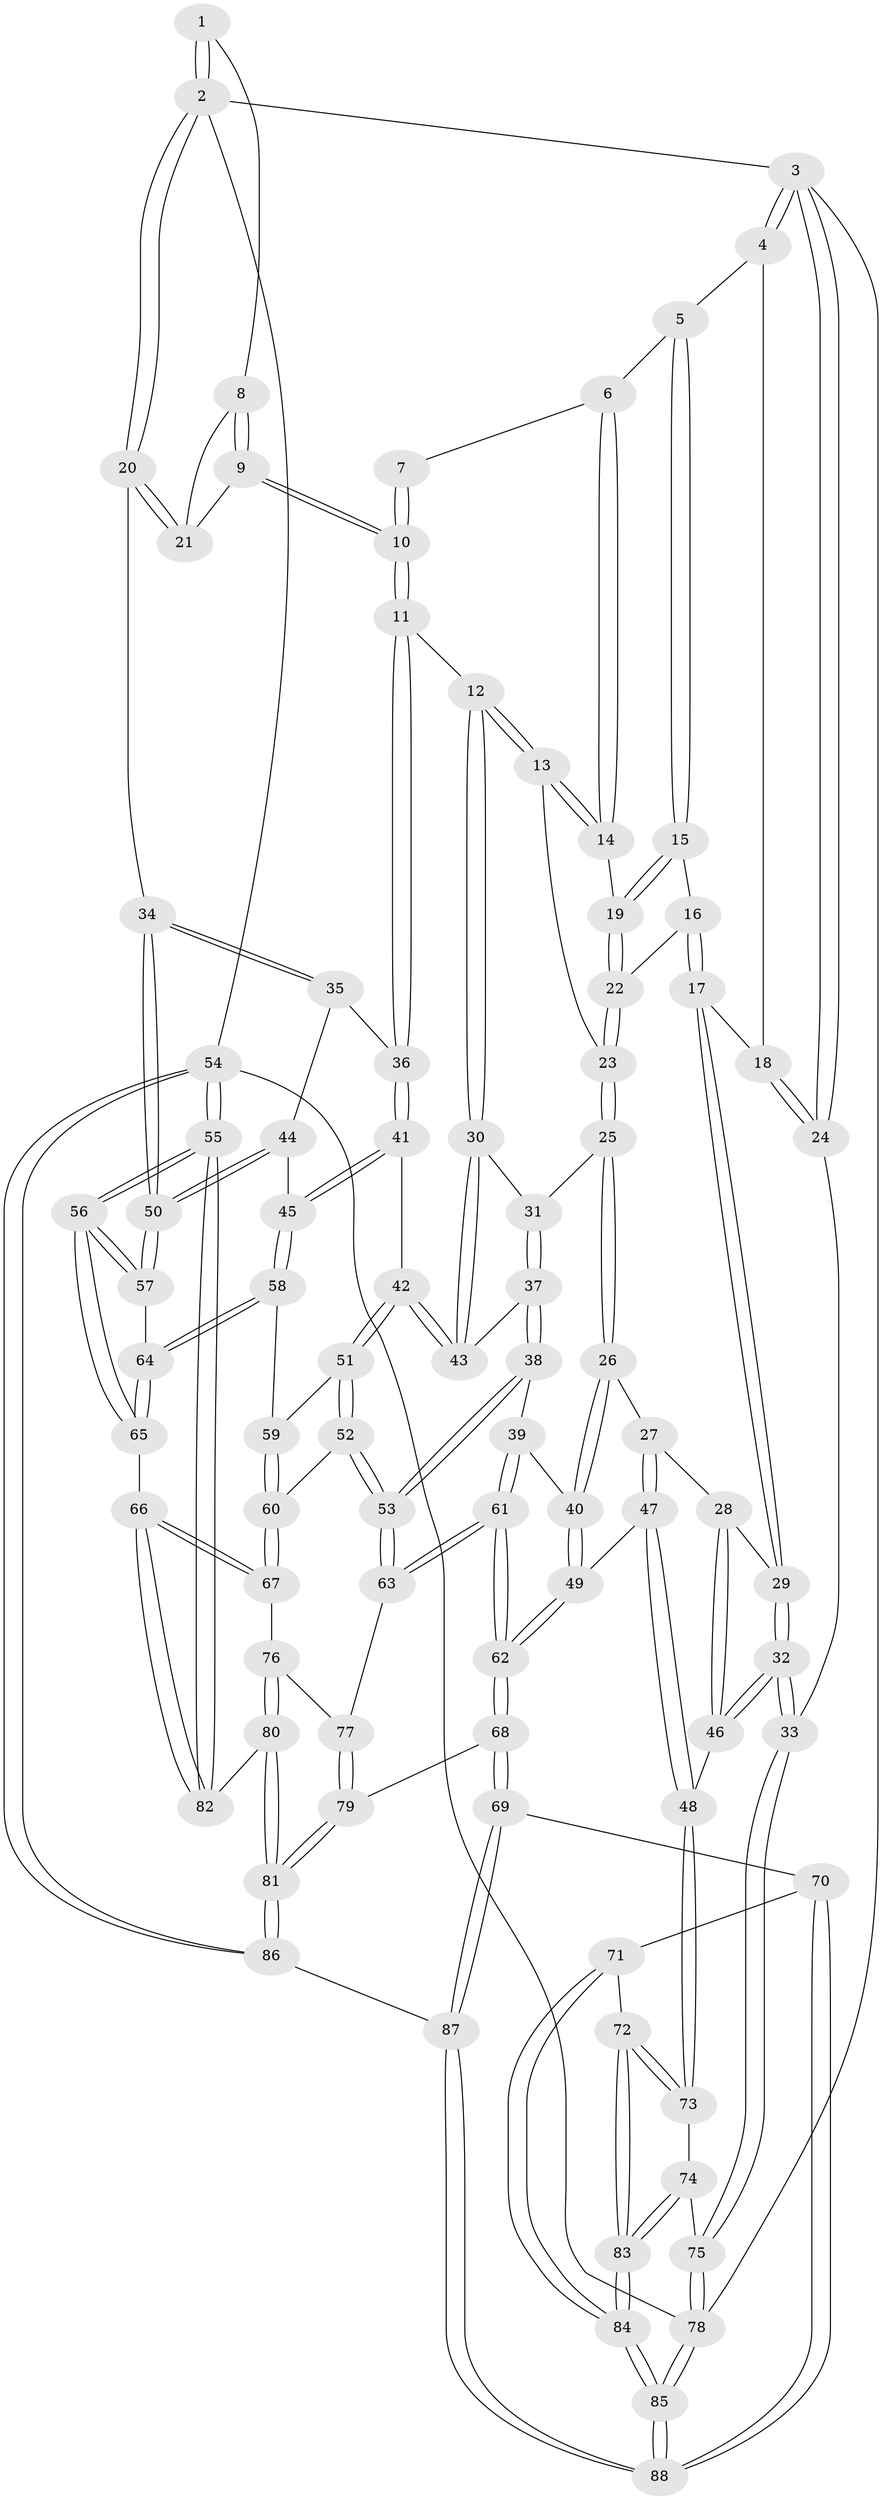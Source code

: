 // Generated by graph-tools (version 1.1) at 2025/03/03/09/25 03:03:22]
// undirected, 88 vertices, 217 edges
graph export_dot {
graph [start="1"]
  node [color=gray90,style=filled];
  1 [pos="+0.8980088172985854+0"];
  2 [pos="+1+0"];
  3 [pos="+0+0"];
  4 [pos="+0.06547473552153599+0"];
  5 [pos="+0.27077725273642955+0"];
  6 [pos="+0.5016630354068328+0"];
  7 [pos="+0.5119994227413635+0"];
  8 [pos="+0.8052795209725997+0.0003589372408119935"];
  9 [pos="+0.7375137117983885+0.1859952914130823"];
  10 [pos="+0.729744330284651+0.1942251397771323"];
  11 [pos="+0.7256054973548287+0.20268549088991175"];
  12 [pos="+0.6833200054661093+0.21719090993905557"];
  13 [pos="+0.6223506475654316+0.19076982616262053"];
  14 [pos="+0.5067736482466851+0.04008518961807877"];
  15 [pos="+0.2686577138981016+0"];
  16 [pos="+0.16701861660444534+0.11267607947865449"];
  17 [pos="+0.11281854196614348+0.1712697413810374"];
  18 [pos="+0.028926540124112676+0.16198153733072507"];
  19 [pos="+0.3990727292360326+0.16596903983692704"];
  20 [pos="+1+0.08123614282729288"];
  21 [pos="+0.9838960066168189+0.1278790412271669"];
  22 [pos="+0.39440913668183536+0.19276142248283165"];
  23 [pos="+0.39525780666378113+0.19478599674941507"];
  24 [pos="+0+0.15371799205712944"];
  25 [pos="+0.3811303477092343+0.27920501192773206"];
  26 [pos="+0.32608558154251016+0.3487344759045952"];
  27 [pos="+0.1882001476714125+0.31859110151049636"];
  28 [pos="+0.168290396099759+0.3095430368525987"];
  29 [pos="+0.12960388712848217+0.22005343757305904"];
  30 [pos="+0.6577337975641707+0.25472096174682646"];
  31 [pos="+0.43123179051350835+0.29735453301590875"];
  32 [pos="+0+0.4827963156812515"];
  33 [pos="+0+0.49628153943873576"];
  34 [pos="+1+0.19788382553078512"];
  35 [pos="+0.884001396328546+0.32209966425380865"];
  36 [pos="+0.7701449281426302+0.2551696453002577"];
  37 [pos="+0.5828345509142512+0.41069144336023994"];
  38 [pos="+0.5522861085746263+0.4526001562729079"];
  39 [pos="+0.4142553430851608+0.49066337342076427"];
  40 [pos="+0.35967081002430634+0.46292971748338935"];
  41 [pos="+0.7572519984673497+0.4715525074866874"];
  42 [pos="+0.7302882629218093+0.4793021375334435"];
  43 [pos="+0.5831614366682846+0.41046276588518704"];
  44 [pos="+0.9011856407482236+0.44038330699734496"];
  45 [pos="+0.8563015201416471+0.5104987715593707"];
  46 [pos="+0.09280020659535308+0.3953741301821055"];
  47 [pos="+0.20615780110619902+0.568842042659632"];
  48 [pos="+0.18902407338189672+0.577435737153312"];
  49 [pos="+0.2322233085007669+0.5621034372454928"];
  50 [pos="+1+0.4609577256100674"];
  51 [pos="+0.7003639862432676+0.5466588528660079"];
  52 [pos="+0.6195880593022012+0.6244448008929661"];
  53 [pos="+0.6190686061989769+0.6245577358638293"];
  54 [pos="+1+1"];
  55 [pos="+1+0.8051743630451796"];
  56 [pos="+1+0.7612849518240977"];
  57 [pos="+1+0.535099067667108"];
  58 [pos="+0.8695628804651169+0.5666540189902992"];
  59 [pos="+0.7604059781411722+0.5854809530818312"];
  60 [pos="+0.7144511678419422+0.6504598785242401"];
  61 [pos="+0.4543314717247114+0.7065012229103296"];
  62 [pos="+0.43493475240063656+0.7414318438111362"];
  63 [pos="+0.6183852678115168+0.6254384510120836"];
  64 [pos="+0.8723607157481992+0.5719361816544677"];
  65 [pos="+0.8709054738490607+0.7069148864813042"];
  66 [pos="+0.8525715286397573+0.7236834983994331"];
  67 [pos="+0.8015913629749526+0.7096246374097723"];
  68 [pos="+0.4295321363780979+0.765964100836761"];
  69 [pos="+0.39988884442372813+0.803934417924817"];
  70 [pos="+0.3374348991268342+0.8326589266628904"];
  71 [pos="+0.24965634748744697+0.799188933617386"];
  72 [pos="+0.21718666968397995+0.7763757179251386"];
  73 [pos="+0.1289195048589915+0.6405555483035688"];
  74 [pos="+0.014728483752587146+0.641800108203891"];
  75 [pos="+0+0.5864424369963152"];
  76 [pos="+0.6923658773250799+0.7471056030495358"];
  77 [pos="+0.6572502417865533+0.7459429419838043"];
  78 [pos="+0+1"];
  79 [pos="+0.6206886754321986+0.8259905567130217"];
  80 [pos="+0.7940213831949419+0.9407980155967084"];
  81 [pos="+0.754506353180278+1"];
  82 [pos="+0.8126888758118528+0.911970311233578"];
  83 [pos="+0.061227594662958545+0.8666843147357909"];
  84 [pos="+0+1"];
  85 [pos="+0+1"];
  86 [pos="+0.7328562060438664+1"];
  87 [pos="+0.665403754301224+1"];
  88 [pos="+0.22495787499923978+1"];
  1 -- 2;
  1 -- 2;
  1 -- 8;
  2 -- 3;
  2 -- 20;
  2 -- 20;
  2 -- 54;
  3 -- 4;
  3 -- 4;
  3 -- 24;
  3 -- 24;
  3 -- 78;
  4 -- 5;
  4 -- 18;
  5 -- 6;
  5 -- 15;
  5 -- 15;
  6 -- 7;
  6 -- 14;
  6 -- 14;
  7 -- 10;
  7 -- 10;
  8 -- 9;
  8 -- 9;
  8 -- 21;
  9 -- 10;
  9 -- 10;
  9 -- 21;
  10 -- 11;
  10 -- 11;
  11 -- 12;
  11 -- 36;
  11 -- 36;
  12 -- 13;
  12 -- 13;
  12 -- 30;
  12 -- 30;
  13 -- 14;
  13 -- 14;
  13 -- 23;
  14 -- 19;
  15 -- 16;
  15 -- 19;
  15 -- 19;
  16 -- 17;
  16 -- 17;
  16 -- 22;
  17 -- 18;
  17 -- 29;
  17 -- 29;
  18 -- 24;
  18 -- 24;
  19 -- 22;
  19 -- 22;
  20 -- 21;
  20 -- 21;
  20 -- 34;
  22 -- 23;
  22 -- 23;
  23 -- 25;
  23 -- 25;
  24 -- 33;
  25 -- 26;
  25 -- 26;
  25 -- 31;
  26 -- 27;
  26 -- 40;
  26 -- 40;
  27 -- 28;
  27 -- 47;
  27 -- 47;
  28 -- 29;
  28 -- 46;
  28 -- 46;
  29 -- 32;
  29 -- 32;
  30 -- 31;
  30 -- 43;
  30 -- 43;
  31 -- 37;
  31 -- 37;
  32 -- 33;
  32 -- 33;
  32 -- 46;
  32 -- 46;
  33 -- 75;
  33 -- 75;
  34 -- 35;
  34 -- 35;
  34 -- 50;
  34 -- 50;
  35 -- 36;
  35 -- 44;
  36 -- 41;
  36 -- 41;
  37 -- 38;
  37 -- 38;
  37 -- 43;
  38 -- 39;
  38 -- 53;
  38 -- 53;
  39 -- 40;
  39 -- 61;
  39 -- 61;
  40 -- 49;
  40 -- 49;
  41 -- 42;
  41 -- 45;
  41 -- 45;
  42 -- 43;
  42 -- 43;
  42 -- 51;
  42 -- 51;
  44 -- 45;
  44 -- 50;
  44 -- 50;
  45 -- 58;
  45 -- 58;
  46 -- 48;
  47 -- 48;
  47 -- 48;
  47 -- 49;
  48 -- 73;
  48 -- 73;
  49 -- 62;
  49 -- 62;
  50 -- 57;
  50 -- 57;
  51 -- 52;
  51 -- 52;
  51 -- 59;
  52 -- 53;
  52 -- 53;
  52 -- 60;
  53 -- 63;
  53 -- 63;
  54 -- 55;
  54 -- 55;
  54 -- 86;
  54 -- 86;
  54 -- 78;
  55 -- 56;
  55 -- 56;
  55 -- 82;
  55 -- 82;
  56 -- 57;
  56 -- 57;
  56 -- 65;
  56 -- 65;
  57 -- 64;
  58 -- 59;
  58 -- 64;
  58 -- 64;
  59 -- 60;
  59 -- 60;
  60 -- 67;
  60 -- 67;
  61 -- 62;
  61 -- 62;
  61 -- 63;
  61 -- 63;
  62 -- 68;
  62 -- 68;
  63 -- 77;
  64 -- 65;
  64 -- 65;
  65 -- 66;
  66 -- 67;
  66 -- 67;
  66 -- 82;
  66 -- 82;
  67 -- 76;
  68 -- 69;
  68 -- 69;
  68 -- 79;
  69 -- 70;
  69 -- 87;
  69 -- 87;
  70 -- 71;
  70 -- 88;
  70 -- 88;
  71 -- 72;
  71 -- 84;
  71 -- 84;
  72 -- 73;
  72 -- 73;
  72 -- 83;
  72 -- 83;
  73 -- 74;
  74 -- 75;
  74 -- 83;
  74 -- 83;
  75 -- 78;
  75 -- 78;
  76 -- 77;
  76 -- 80;
  76 -- 80;
  77 -- 79;
  77 -- 79;
  78 -- 85;
  78 -- 85;
  79 -- 81;
  79 -- 81;
  80 -- 81;
  80 -- 81;
  80 -- 82;
  81 -- 86;
  81 -- 86;
  83 -- 84;
  83 -- 84;
  84 -- 85;
  84 -- 85;
  85 -- 88;
  85 -- 88;
  86 -- 87;
  87 -- 88;
  87 -- 88;
}
